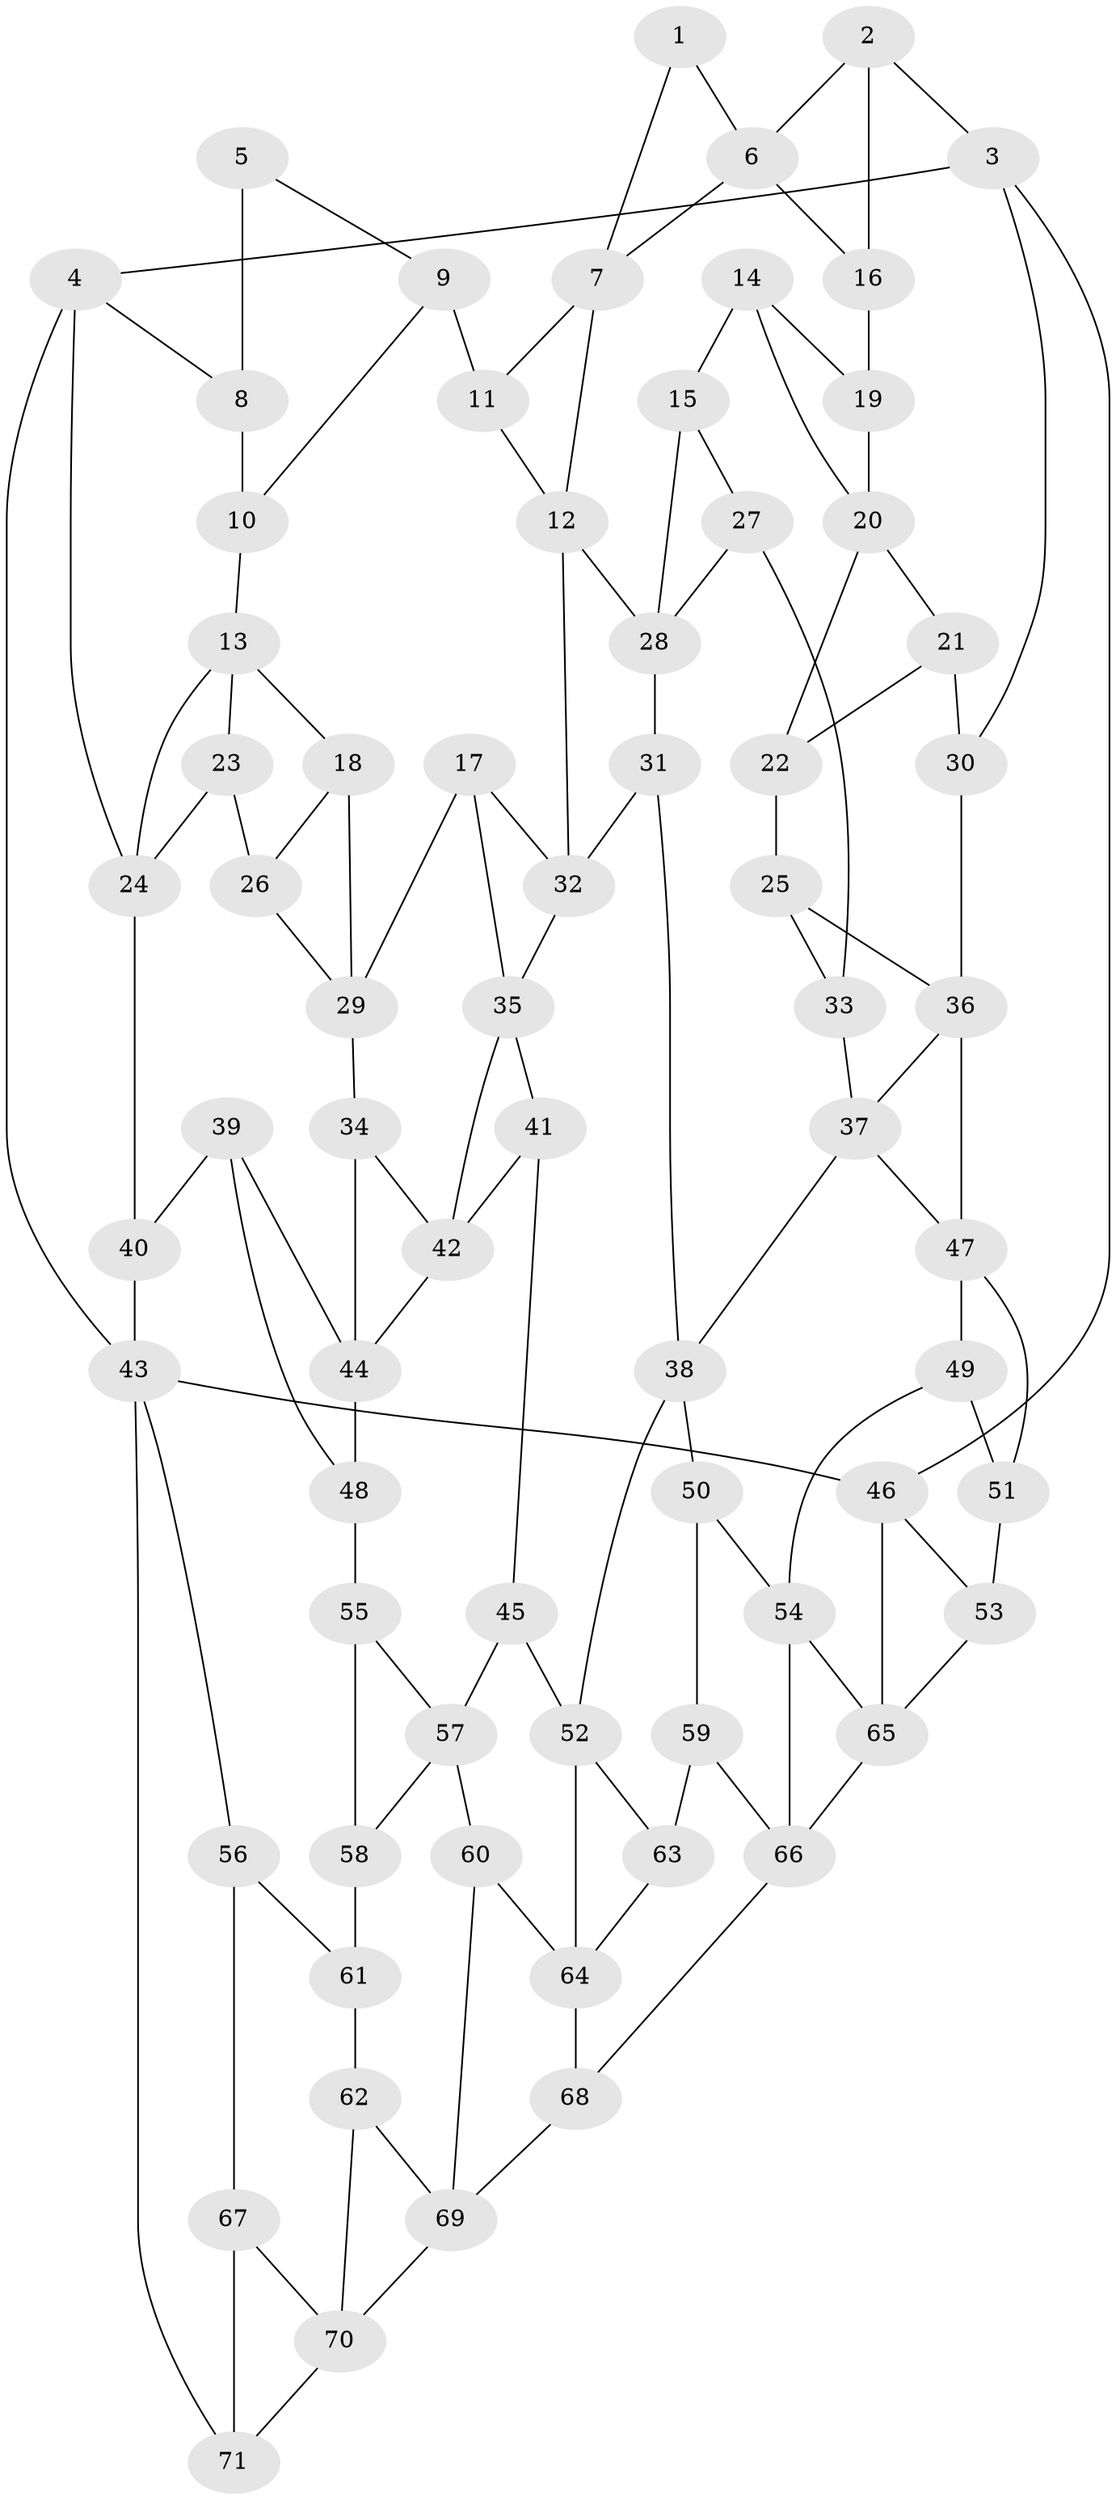 // original degree distribution, {3: 0.01694915254237288, 4: 0.2627118644067797, 5: 0.4745762711864407, 6: 0.2457627118644068}
// Generated by graph-tools (version 1.1) at 2025/38/03/04/25 23:38:35]
// undirected, 71 vertices, 120 edges
graph export_dot {
  node [color=gray90,style=filled];
  1;
  2;
  3;
  4;
  5;
  6;
  7;
  8;
  9;
  10;
  11;
  12;
  13;
  14;
  15;
  16;
  17;
  18;
  19;
  20;
  21;
  22;
  23;
  24;
  25;
  26;
  27;
  28;
  29;
  30;
  31;
  32;
  33;
  34;
  35;
  36;
  37;
  38;
  39;
  40;
  41;
  42;
  43;
  44;
  45;
  46;
  47;
  48;
  49;
  50;
  51;
  52;
  53;
  54;
  55;
  56;
  57;
  58;
  59;
  60;
  61;
  62;
  63;
  64;
  65;
  66;
  67;
  68;
  69;
  70;
  71;
  1 -- 6 [weight=1.0];
  1 -- 7 [weight=1.0];
  2 -- 3 [weight=1.0];
  2 -- 6 [weight=1.0];
  2 -- 16 [weight=1.0];
  3 -- 4 [weight=1.0];
  3 -- 30 [weight=1.0];
  3 -- 46 [weight=1.0];
  4 -- 8 [weight=1.0];
  4 -- 24 [weight=1.0];
  4 -- 43 [weight=1.0];
  5 -- 8 [weight=2.0];
  5 -- 9 [weight=1.0];
  6 -- 7 [weight=1.0];
  6 -- 16 [weight=1.0];
  7 -- 11 [weight=1.0];
  7 -- 12 [weight=1.0];
  8 -- 10 [weight=1.0];
  9 -- 10 [weight=1.0];
  9 -- 11 [weight=2.0];
  10 -- 13 [weight=1.0];
  11 -- 12 [weight=1.0];
  12 -- 28 [weight=1.0];
  12 -- 32 [weight=1.0];
  13 -- 18 [weight=1.0];
  13 -- 23 [weight=1.0];
  13 -- 24 [weight=1.0];
  14 -- 15 [weight=1.0];
  14 -- 19 [weight=1.0];
  14 -- 20 [weight=1.0];
  15 -- 27 [weight=1.0];
  15 -- 28 [weight=1.0];
  16 -- 19 [weight=2.0];
  17 -- 29 [weight=1.0];
  17 -- 32 [weight=1.0];
  17 -- 35 [weight=1.0];
  18 -- 26 [weight=1.0];
  18 -- 29 [weight=1.0];
  19 -- 20 [weight=1.0];
  20 -- 21 [weight=1.0];
  20 -- 22 [weight=1.0];
  21 -- 22 [weight=1.0];
  21 -- 30 [weight=2.0];
  22 -- 25 [weight=1.0];
  23 -- 24 [weight=1.0];
  23 -- 26 [weight=2.0];
  24 -- 40 [weight=1.0];
  25 -- 33 [weight=1.0];
  25 -- 36 [weight=1.0];
  26 -- 29 [weight=1.0];
  27 -- 28 [weight=1.0];
  27 -- 33 [weight=2.0];
  28 -- 31 [weight=1.0];
  29 -- 34 [weight=1.0];
  30 -- 36 [weight=1.0];
  31 -- 32 [weight=1.0];
  31 -- 38 [weight=1.0];
  32 -- 35 [weight=1.0];
  33 -- 37 [weight=1.0];
  34 -- 42 [weight=1.0];
  34 -- 44 [weight=1.0];
  35 -- 41 [weight=1.0];
  35 -- 42 [weight=1.0];
  36 -- 37 [weight=1.0];
  36 -- 47 [weight=1.0];
  37 -- 38 [weight=1.0];
  37 -- 47 [weight=1.0];
  38 -- 50 [weight=1.0];
  38 -- 52 [weight=1.0];
  39 -- 40 [weight=1.0];
  39 -- 44 [weight=1.0];
  39 -- 48 [weight=1.0];
  40 -- 43 [weight=1.0];
  41 -- 42 [weight=1.0];
  41 -- 45 [weight=1.0];
  42 -- 44 [weight=1.0];
  43 -- 46 [weight=1.0];
  43 -- 56 [weight=1.0];
  43 -- 71 [weight=1.0];
  44 -- 48 [weight=1.0];
  45 -- 52 [weight=1.0];
  45 -- 57 [weight=1.0];
  46 -- 53 [weight=1.0];
  46 -- 65 [weight=1.0];
  47 -- 49 [weight=1.0];
  47 -- 51 [weight=1.0];
  48 -- 55 [weight=2.0];
  49 -- 51 [weight=1.0];
  49 -- 54 [weight=1.0];
  50 -- 54 [weight=1.0];
  50 -- 59 [weight=1.0];
  51 -- 53 [weight=2.0];
  52 -- 63 [weight=1.0];
  52 -- 64 [weight=1.0];
  53 -- 65 [weight=1.0];
  54 -- 65 [weight=1.0];
  54 -- 66 [weight=1.0];
  55 -- 57 [weight=1.0];
  55 -- 58 [weight=1.0];
  56 -- 61 [weight=1.0];
  56 -- 67 [weight=2.0];
  57 -- 58 [weight=1.0];
  57 -- 60 [weight=1.0];
  58 -- 61 [weight=2.0];
  59 -- 63 [weight=2.0];
  59 -- 66 [weight=1.0];
  60 -- 64 [weight=1.0];
  60 -- 69 [weight=1.0];
  61 -- 62 [weight=1.0];
  62 -- 69 [weight=1.0];
  62 -- 70 [weight=1.0];
  63 -- 64 [weight=1.0];
  64 -- 68 [weight=1.0];
  65 -- 66 [weight=1.0];
  66 -- 68 [weight=1.0];
  67 -- 70 [weight=1.0];
  67 -- 71 [weight=1.0];
  68 -- 69 [weight=1.0];
  69 -- 70 [weight=1.0];
  70 -- 71 [weight=1.0];
}
